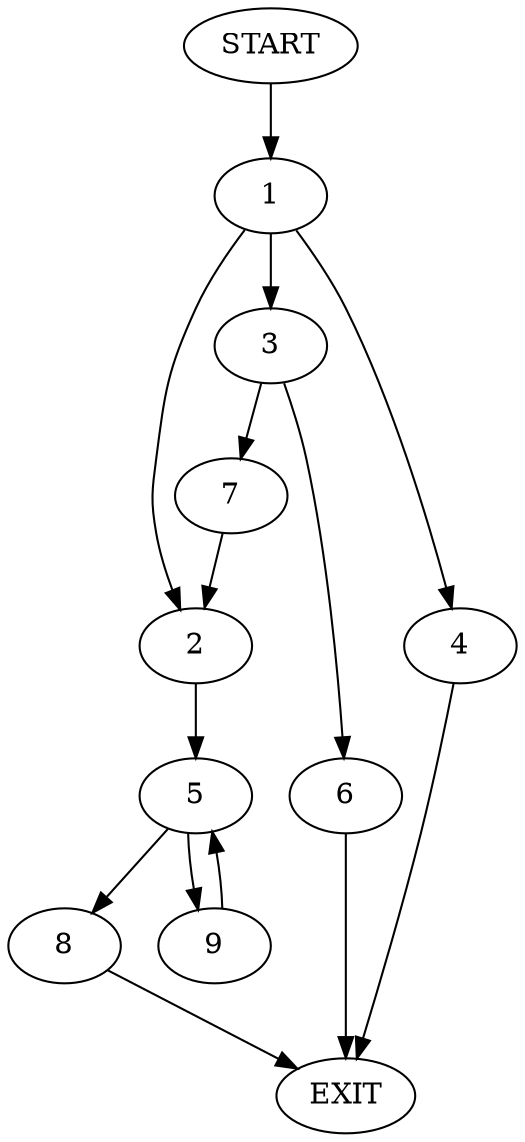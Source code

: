 digraph {
0 [label="START"]
10 [label="EXIT"]
0 -> 1
1 -> 2
1 -> 3
1 -> 4
2 -> 5
4 -> 10
3 -> 6
3 -> 7
6 -> 10
7 -> 2
5 -> 8
5 -> 9
9 -> 5
8 -> 10
}
